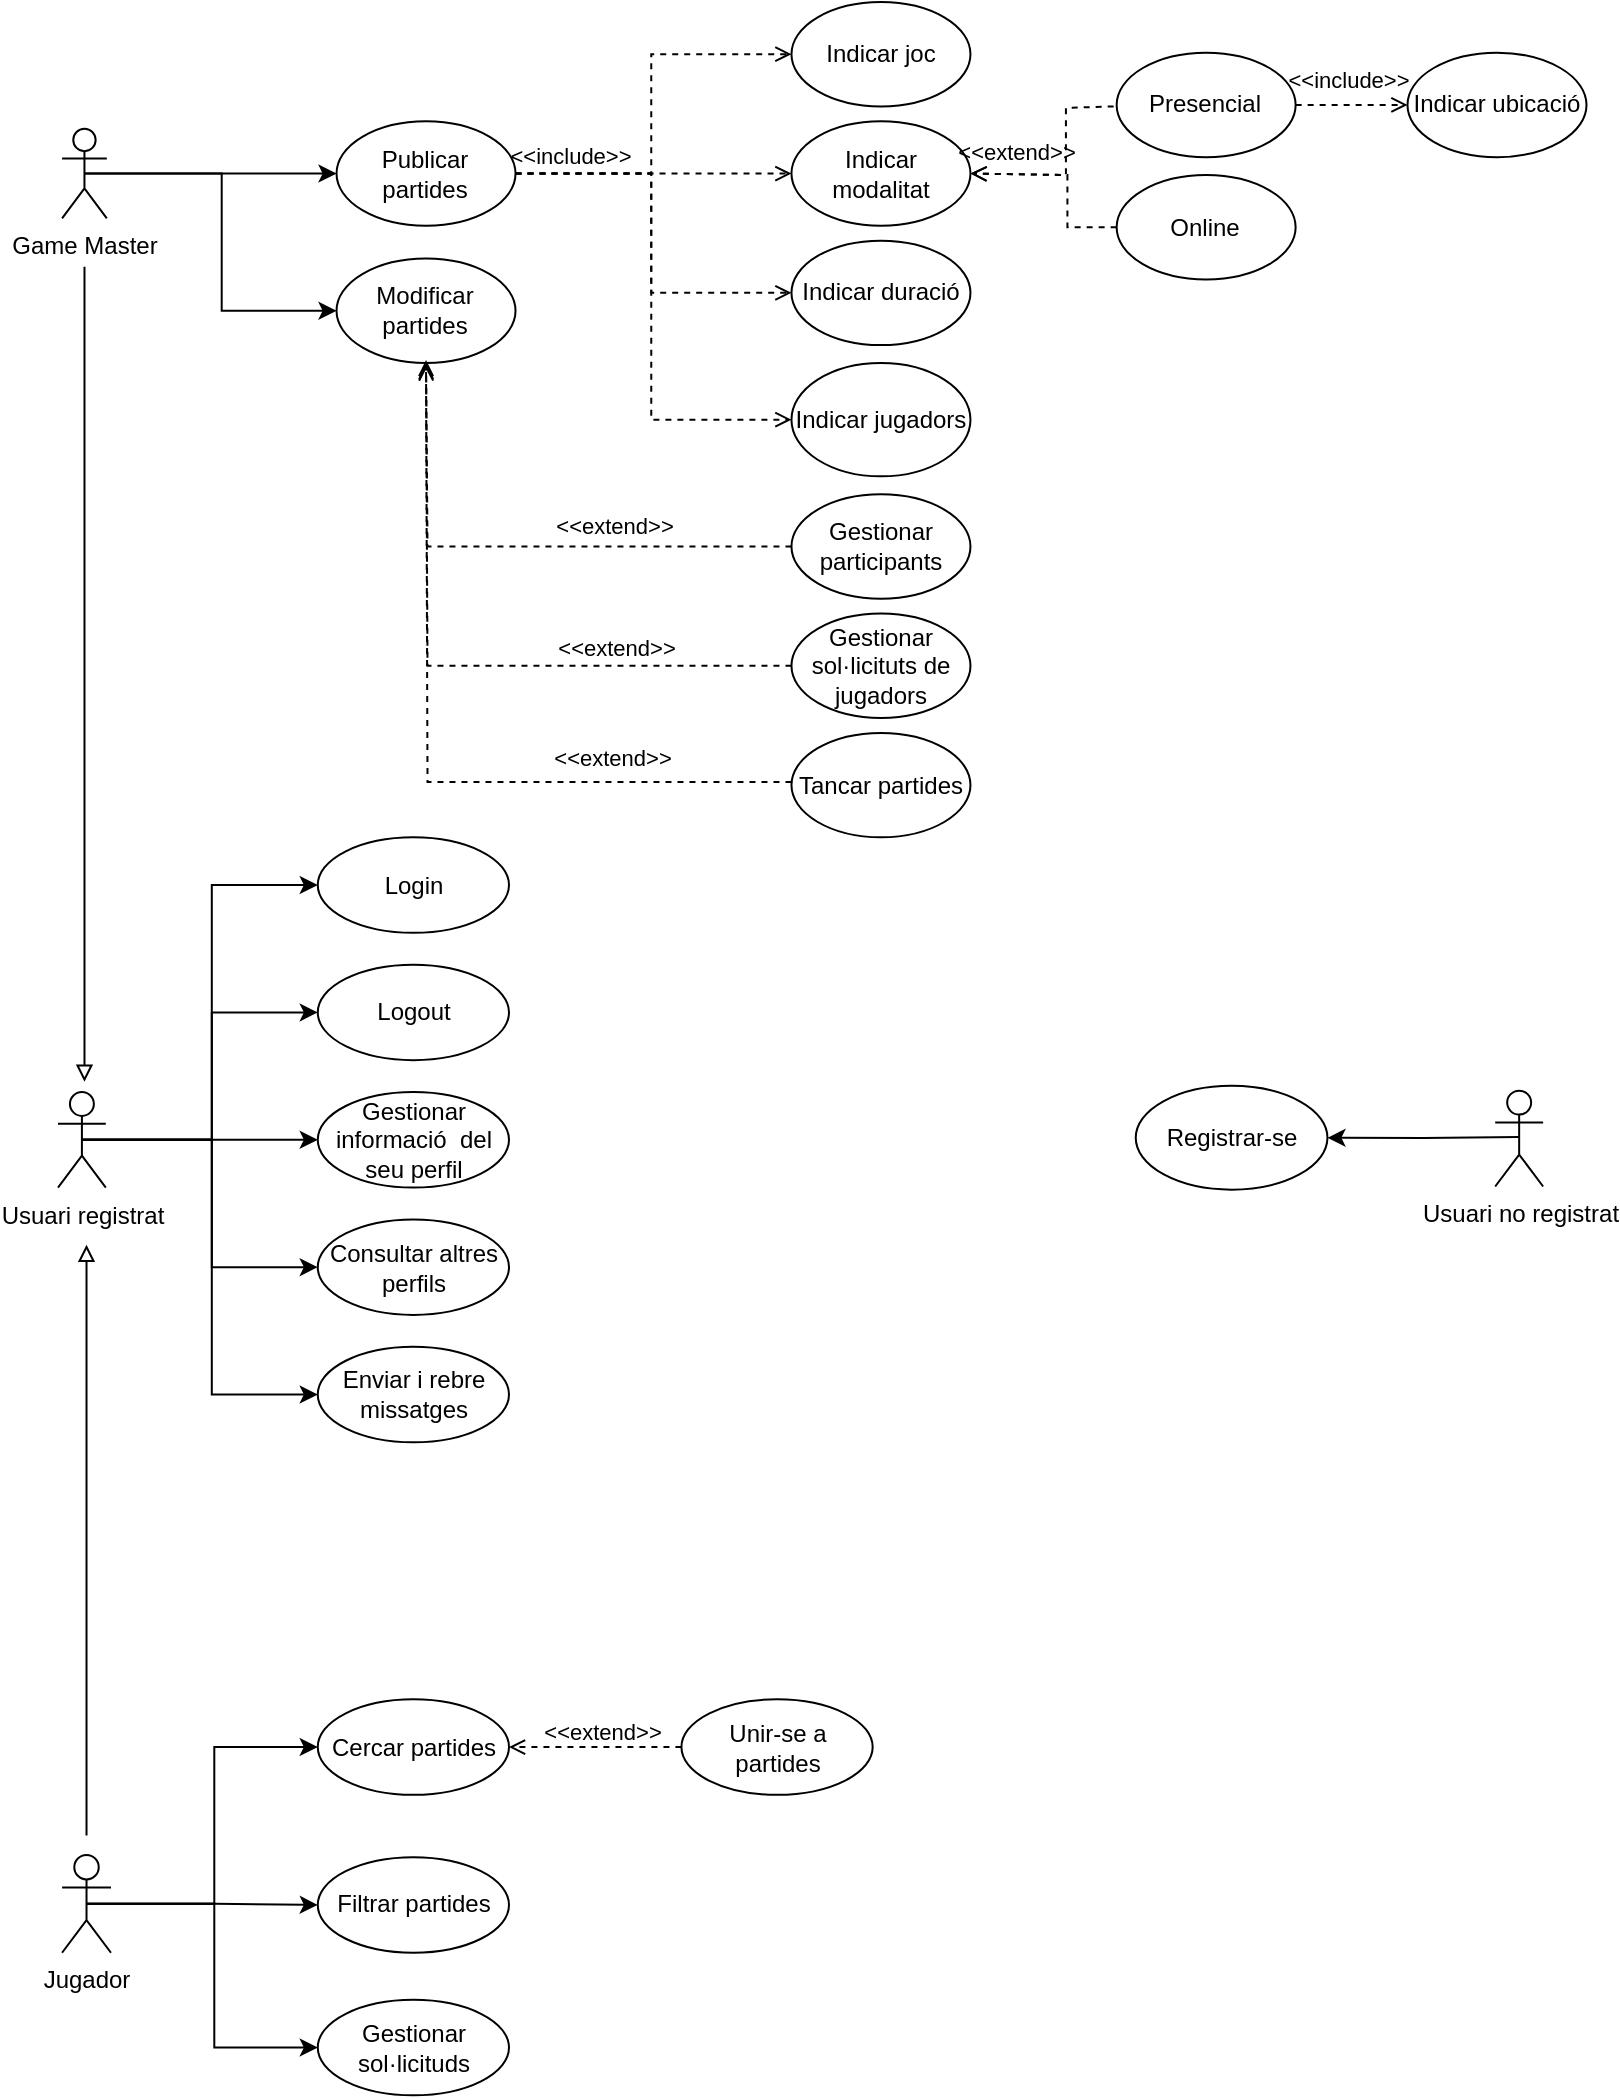 <mxfile version="27.0.6">
  <diagram name="Página-1" id="YoQqCP4p3tRLKwaqa3iC">
    <mxGraphModel dx="1458" dy="796" grid="1" gridSize="10" guides="1" tooltips="1" connect="1" arrows="1" fold="1" page="1" pageScale="1" pageWidth="827" pageHeight="1169" math="0" shadow="0">
      <root>
        <mxCell id="0" />
        <mxCell id="1" parent="0" />
        <mxCell id="9lxZBeyKSvM23oFu4yKc-104" value="" style="group" vertex="1" connectable="0" parent="1">
          <mxGeometry x="31" y="61" width="764.25" height="1046.67" as="geometry" />
        </mxCell>
        <mxCell id="9lxZBeyKSvM23oFu4yKc-92" style="edgeStyle=orthogonalEdgeStyle;rounded=0;orthogonalLoop=1;jettySize=auto;html=1;exitX=0.5;exitY=0.5;exitDx=0;exitDy=0;exitPerimeter=0;entryX=0;entryY=0.5;entryDx=0;entryDy=0;" edge="1" parent="9lxZBeyKSvM23oFu4yKc-104" source="dQ3g4nQFb_6-99uNhmHk-12" target="9lxZBeyKSvM23oFu4yKc-91">
          <mxGeometry relative="1" as="geometry" />
        </mxCell>
        <mxCell id="9lxZBeyKSvM23oFu4yKc-95" style="edgeStyle=orthogonalEdgeStyle;rounded=0;orthogonalLoop=1;jettySize=auto;html=1;exitX=0.5;exitY=0.5;exitDx=0;exitDy=0;exitPerimeter=0;entryX=0;entryY=0.5;entryDx=0;entryDy=0;" edge="1" parent="9lxZBeyKSvM23oFu4yKc-104" source="dQ3g4nQFb_6-99uNhmHk-12" target="9lxZBeyKSvM23oFu4yKc-94">
          <mxGeometry relative="1" as="geometry" />
        </mxCell>
        <mxCell id="9lxZBeyKSvM23oFu4yKc-97" style="edgeStyle=orthogonalEdgeStyle;rounded=0;orthogonalLoop=1;jettySize=auto;html=1;exitX=0.5;exitY=0.5;exitDx=0;exitDy=0;exitPerimeter=0;entryX=0;entryY=0.5;entryDx=0;entryDy=0;" edge="1" parent="9lxZBeyKSvM23oFu4yKc-104" source="dQ3g4nQFb_6-99uNhmHk-12" target="9lxZBeyKSvM23oFu4yKc-96">
          <mxGeometry relative="1" as="geometry" />
        </mxCell>
        <mxCell id="9lxZBeyKSvM23oFu4yKc-101" style="edgeStyle=orthogonalEdgeStyle;rounded=0;orthogonalLoop=1;jettySize=auto;html=1;endArrow=block;endFill=0;" edge="1" parent="9lxZBeyKSvM23oFu4yKc-104">
          <mxGeometry relative="1" as="geometry">
            <mxPoint x="14.261" y="621.381" as="targetPoint" />
            <mxPoint x="14.261" y="916.791" as="sourcePoint" />
          </mxGeometry>
        </mxCell>
        <mxCell id="dQ3g4nQFb_6-99uNhmHk-12" value="Jugador" style="shape=umlActor;verticalLabelPosition=bottom;verticalAlign=top;html=1;outlineConnect=0;" parent="9lxZBeyKSvM23oFu4yKc-104" vertex="1">
          <mxGeometry x="2.037" y="926.468" width="24.448" height="48.896" as="geometry" />
        </mxCell>
        <mxCell id="9lxZBeyKSvM23oFu4yKc-49" value="" style="group" vertex="1" connectable="0" parent="9lxZBeyKSvM23oFu4yKc-104">
          <mxGeometry x="2.037" width="762.213" height="417.649" as="geometry" />
        </mxCell>
        <mxCell id="9lxZBeyKSvM23oFu4yKc-19" style="edgeStyle=orthogonalEdgeStyle;rounded=0;orthogonalLoop=1;jettySize=auto;html=1;exitX=0.5;exitY=0.5;exitDx=0;exitDy=0;exitPerimeter=0;entryX=0;entryY=0.5;entryDx=0;entryDy=0;" edge="1" parent="9lxZBeyKSvM23oFu4yKc-49" source="dQ3g4nQFb_6-99uNhmHk-13" target="dQ3g4nQFb_6-99uNhmHk-27">
          <mxGeometry relative="1" as="geometry" />
        </mxCell>
        <mxCell id="9lxZBeyKSvM23oFu4yKc-40" style="edgeStyle=orthogonalEdgeStyle;rounded=0;orthogonalLoop=1;jettySize=auto;html=1;exitX=0.5;exitY=0.5;exitDx=0;exitDy=0;exitPerimeter=0;entryX=0;entryY=0.5;entryDx=0;entryDy=0;" edge="1" parent="9lxZBeyKSvM23oFu4yKc-49" source="dQ3g4nQFb_6-99uNhmHk-13" target="dQ3g4nQFb_6-99uNhmHk-29">
          <mxGeometry relative="1" as="geometry" />
        </mxCell>
        <mxCell id="dQ3g4nQFb_6-99uNhmHk-13" value="Game Master" style="shape=umlActor;verticalLabelPosition=bottom;verticalAlign=top;html=1;outlineConnect=0;" parent="9lxZBeyKSvM23oFu4yKc-49" vertex="1">
          <mxGeometry y="63.393" width="22.374" height="44.748" as="geometry" />
        </mxCell>
        <mxCell id="dQ3g4nQFb_6-99uNhmHk-27" value="Publicar partides" style="ellipse;whiteSpace=wrap;html=1;" parent="9lxZBeyKSvM23oFu4yKc-49" vertex="1">
          <mxGeometry x="137.228" y="59.664" width="89.497" height="52.206" as="geometry" />
        </mxCell>
        <mxCell id="dQ3g4nQFb_6-99uNhmHk-28" value="Gestionar sol·licituts de jugadors" style="ellipse;whiteSpace=wrap;html=1;" parent="9lxZBeyKSvM23oFu4yKc-49" vertex="1">
          <mxGeometry x="364.699" y="305.779" width="89.497" height="52.206" as="geometry" />
        </mxCell>
        <mxCell id="dQ3g4nQFb_6-99uNhmHk-29" value="Modificar partides" style="ellipse;whiteSpace=wrap;html=1;" parent="9lxZBeyKSvM23oFu4yKc-49" vertex="1">
          <mxGeometry x="137.228" y="128.278" width="89.497" height="52.206" as="geometry" />
        </mxCell>
        <mxCell id="vifOnb5EJLgUsU_zZwA6-9" value="Gestionar participants" style="ellipse;whiteSpace=wrap;html=1;" parent="9lxZBeyKSvM23oFu4yKc-49" vertex="1">
          <mxGeometry x="364.699" y="246.115" width="89.497" height="52.206" as="geometry" />
        </mxCell>
        <mxCell id="x6CcU6tTwecmRvXLGNaY-5" value="Tancar partides" style="ellipse;whiteSpace=wrap;html=1;" parent="9lxZBeyKSvM23oFu4yKc-49" vertex="1">
          <mxGeometry x="364.699" y="365.443" width="89.497" height="52.206" as="geometry" />
        </mxCell>
        <mxCell id="9lxZBeyKSvM23oFu4yKc-20" value="Indicar joc" style="ellipse;whiteSpace=wrap;html=1;" vertex="1" parent="9lxZBeyKSvM23oFu4yKc-49">
          <mxGeometry x="364.699" width="89.497" height="52.206" as="geometry" />
        </mxCell>
        <mxCell id="9lxZBeyKSvM23oFu4yKc-21" value="Indicar modalitat" style="ellipse;whiteSpace=wrap;html=1;" vertex="1" parent="9lxZBeyKSvM23oFu4yKc-49">
          <mxGeometry x="364.699" y="59.664" width="89.497" height="52.206" as="geometry" />
        </mxCell>
        <mxCell id="9lxZBeyKSvM23oFu4yKc-22" value="Indicar duració" style="ellipse;whiteSpace=wrap;html=1;" vertex="1" parent="9lxZBeyKSvM23oFu4yKc-49">
          <mxGeometry x="364.699" y="119.328" width="89.497" height="52.206" as="geometry" />
        </mxCell>
        <mxCell id="9lxZBeyKSvM23oFu4yKc-23" value="Indicar ubicació" style="ellipse;whiteSpace=wrap;html=1;" vertex="1" parent="9lxZBeyKSvM23oFu4yKc-49">
          <mxGeometry x="672.716" y="25.357" width="89.497" height="52.206" as="geometry" />
        </mxCell>
        <mxCell id="9lxZBeyKSvM23oFu4yKc-24" value="Indicar jugadors" style="ellipse;whiteSpace=wrap;html=1;" vertex="1" parent="9lxZBeyKSvM23oFu4yKc-49">
          <mxGeometry x="364.699" y="180.484" width="89.497" height="56.681" as="geometry" />
        </mxCell>
        <mxCell id="9lxZBeyKSvM23oFu4yKc-25" value="&amp;lt;&amp;lt;include&amp;gt;&amp;gt;" style="html=1;verticalAlign=bottom;labelBackgroundColor=none;endArrow=open;endFill=0;dashed=1;rounded=0;entryX=0;entryY=0.5;entryDx=0;entryDy=0;exitX=1;exitY=0.5;exitDx=0;exitDy=0;" edge="1" parent="9lxZBeyKSvM23oFu4yKc-49" source="9lxZBeyKSvM23oFu4yKc-26" target="9lxZBeyKSvM23oFu4yKc-23">
          <mxGeometry x="-0.061" y="3" width="160" relative="1" as="geometry">
            <mxPoint x="652.579" y="41.019" as="sourcePoint" />
            <mxPoint x="704.786" y="111.87" as="targetPoint" />
            <mxPoint as="offset" />
          </mxGeometry>
        </mxCell>
        <mxCell id="9lxZBeyKSvM23oFu4yKc-26" value="Presencial" style="ellipse;whiteSpace=wrap;html=1;" vertex="1" parent="9lxZBeyKSvM23oFu4yKc-49">
          <mxGeometry x="527.284" y="25.357" width="89.497" height="52.206" as="geometry" />
        </mxCell>
        <mxCell id="9lxZBeyKSvM23oFu4yKc-27" value="&amp;lt;&amp;lt;extend&amp;gt;&amp;gt;" style="html=1;verticalAlign=bottom;labelBackgroundColor=none;endArrow=open;endFill=0;dashed=1;rounded=0;entryX=1;entryY=0.5;entryDx=0;entryDy=0;" edge="1" parent="9lxZBeyKSvM23oFu4yKc-49" target="9lxZBeyKSvM23oFu4yKc-21">
          <mxGeometry x="0.557" y="-2" width="160" relative="1" as="geometry">
            <mxPoint x="525.793" y="52.206" as="sourcePoint" />
            <mxPoint x="460.162" y="86.513" as="targetPoint" />
            <mxPoint as="offset" />
            <Array as="points">
              <mxPoint x="501.927" y="52.952" />
              <mxPoint x="501.927" y="86.513" />
            </Array>
          </mxGeometry>
        </mxCell>
        <mxCell id="9lxZBeyKSvM23oFu4yKc-28" value="Online" style="ellipse;whiteSpace=wrap;html=1;" vertex="1" parent="9lxZBeyKSvM23oFu4yKc-49">
          <mxGeometry x="527.284" y="86.513" width="89.497" height="52.206" as="geometry" />
        </mxCell>
        <mxCell id="9lxZBeyKSvM23oFu4yKc-29" value="" style="html=1;verticalAlign=bottom;labelBackgroundColor=none;endArrow=open;endFill=0;dashed=1;rounded=0;exitX=0;exitY=0.5;exitDx=0;exitDy=0;entryX=1;entryY=0.5;entryDx=0;entryDy=0;" edge="1" parent="9lxZBeyKSvM23oFu4yKc-49" source="9lxZBeyKSvM23oFu4yKc-28" target="9lxZBeyKSvM23oFu4yKc-21">
          <mxGeometry x="-0.216" y="30" width="160" relative="1" as="geometry">
            <mxPoint x="528.776" y="112.616" as="sourcePoint" />
            <mxPoint x="454.941" y="86.513" as="targetPoint" />
            <mxPoint as="offset" />
            <Array as="points">
              <mxPoint x="502.673" y="112.616" />
              <mxPoint x="502.673" y="86.513" />
            </Array>
          </mxGeometry>
        </mxCell>
        <mxCell id="9lxZBeyKSvM23oFu4yKc-36" value="&amp;lt;&amp;lt;include&amp;gt;&amp;gt;" style="html=1;verticalAlign=bottom;labelBackgroundColor=none;endArrow=open;endFill=0;dashed=1;rounded=0;entryX=0;entryY=0.5;entryDx=0;entryDy=0;exitX=1;exitY=0.5;exitDx=0;exitDy=0;" edge="1" parent="9lxZBeyKSvM23oFu4yKc-49" source="dQ3g4nQFb_6-99uNhmHk-27" target="9lxZBeyKSvM23oFu4yKc-21">
          <mxGeometry x="-0.611" width="160" relative="1" as="geometry">
            <mxPoint x="197.638" y="149.16" as="sourcePoint" />
            <mxPoint x="253.574" y="149.16" as="targetPoint" />
            <mxPoint as="offset" />
          </mxGeometry>
        </mxCell>
        <mxCell id="9lxZBeyKSvM23oFu4yKc-37" value="" style="html=1;verticalAlign=bottom;labelBackgroundColor=none;endArrow=open;endFill=0;dashed=1;rounded=0;entryX=0;entryY=0.5;entryDx=0;entryDy=0;exitX=1;exitY=0.5;exitDx=0;exitDy=0;" edge="1" parent="9lxZBeyKSvM23oFu4yKc-49" source="dQ3g4nQFb_6-99uNhmHk-27" target="9lxZBeyKSvM23oFu4yKc-20">
          <mxGeometry x="-0.611" width="160" relative="1" as="geometry">
            <mxPoint x="234.183" y="93.225" as="sourcePoint" />
            <mxPoint x="372.157" y="93.225" as="targetPoint" />
            <mxPoint as="offset" />
            <Array as="points">
              <mxPoint x="294.593" y="85.767" />
              <mxPoint x="294.593" y="26.103" />
            </Array>
          </mxGeometry>
        </mxCell>
        <mxCell id="9lxZBeyKSvM23oFu4yKc-38" value="" style="html=1;verticalAlign=bottom;labelBackgroundColor=none;endArrow=open;endFill=0;dashed=1;rounded=0;entryX=0;entryY=0.5;entryDx=0;entryDy=0;exitX=1;exitY=0.5;exitDx=0;exitDy=0;" edge="1" parent="9lxZBeyKSvM23oFu4yKc-49" source="dQ3g4nQFb_6-99uNhmHk-27" target="9lxZBeyKSvM23oFu4yKc-22">
          <mxGeometry x="-0.611" width="160" relative="1" as="geometry">
            <mxPoint x="234.183" y="93.225" as="sourcePoint" />
            <mxPoint x="372.157" y="33.561" as="targetPoint" />
            <mxPoint as="offset" />
            <Array as="points">
              <mxPoint x="294.593" y="85.767" />
              <mxPoint x="294.593" y="145.431" />
            </Array>
          </mxGeometry>
        </mxCell>
        <mxCell id="9lxZBeyKSvM23oFu4yKc-39" value="" style="html=1;verticalAlign=bottom;labelBackgroundColor=none;endArrow=open;endFill=0;dashed=1;rounded=0;entryX=0;entryY=0.5;entryDx=0;entryDy=0;exitX=1;exitY=0.5;exitDx=0;exitDy=0;" edge="1" parent="9lxZBeyKSvM23oFu4yKc-49" source="dQ3g4nQFb_6-99uNhmHk-27" target="9lxZBeyKSvM23oFu4yKc-24">
          <mxGeometry x="-0.611" width="160" relative="1" as="geometry">
            <mxPoint x="220.012" y="149.16" as="sourcePoint" />
            <mxPoint x="357.986" y="209.57" as="targetPoint" />
            <mxPoint as="offset" />
            <Array as="points">
              <mxPoint x="294.593" y="85.767" />
              <mxPoint x="294.593" y="208.825" />
            </Array>
          </mxGeometry>
        </mxCell>
        <mxCell id="9lxZBeyKSvM23oFu4yKc-41" value="" style="html=1;verticalAlign=bottom;labelBackgroundColor=none;endArrow=open;endFill=0;dashed=1;rounded=0;entryX=0.5;entryY=1;entryDx=0;entryDy=0;exitX=0;exitY=0.5;exitDx=0;exitDy=0;" edge="1" parent="9lxZBeyKSvM23oFu4yKc-49" source="vifOnb5EJLgUsU_zZwA6-9" target="dQ3g4nQFb_6-99uNhmHk-29">
          <mxGeometry x="-0.216" y="30" width="160" relative="1" as="geometry">
            <mxPoint x="361.715" y="268.489" as="sourcePoint" />
            <mxPoint x="413.922" y="283.405" as="targetPoint" />
            <mxPoint as="offset" />
            <Array as="points">
              <mxPoint x="182.722" y="272.218" />
            </Array>
          </mxGeometry>
        </mxCell>
        <mxCell id="9lxZBeyKSvM23oFu4yKc-42" value="&amp;lt;&amp;lt;extend&amp;gt;&amp;gt;" style="edgeLabel;html=1;align=center;verticalAlign=middle;resizable=0;points=[];" vertex="1" connectable="0" parent="9lxZBeyKSvM23oFu4yKc-41">
          <mxGeometry x="-0.352" y="1" relative="1" as="geometry">
            <mxPoint y="-11" as="offset" />
          </mxGeometry>
        </mxCell>
        <mxCell id="9lxZBeyKSvM23oFu4yKc-45" value="&amp;lt;&amp;lt;extend&amp;gt;&amp;gt;" style="edgeLabel;html=1;align=center;verticalAlign=middle;resizable=0;points=[];" vertex="1" connectable="0" parent="9lxZBeyKSvM23oFu4yKc-41">
          <mxGeometry x="-0.352" y="1" relative="1" as="geometry">
            <mxPoint x="1" y="50" as="offset" />
          </mxGeometry>
        </mxCell>
        <mxCell id="9lxZBeyKSvM23oFu4yKc-43" value="" style="html=1;verticalAlign=bottom;labelBackgroundColor=none;endArrow=open;endFill=0;dashed=1;rounded=0;exitX=0;exitY=0.5;exitDx=0;exitDy=0;" edge="1" parent="9lxZBeyKSvM23oFu4yKc-49" source="dQ3g4nQFb_6-99uNhmHk-28">
          <mxGeometry x="-0.216" y="30" width="160" relative="1" as="geometry">
            <mxPoint x="357.986" y="328.899" as="sourcePoint" />
            <mxPoint x="181.976" y="181.23" as="targetPoint" />
            <mxPoint as="offset" />
            <Array as="points">
              <mxPoint x="182.722" y="331.882" />
            </Array>
          </mxGeometry>
        </mxCell>
        <mxCell id="9lxZBeyKSvM23oFu4yKc-46" value="" style="html=1;verticalAlign=bottom;labelBackgroundColor=none;endArrow=open;endFill=0;dashed=1;rounded=0;exitX=0;exitY=0.5;exitDx=0;exitDy=0;" edge="1" parent="9lxZBeyKSvM23oFu4yKc-49">
          <mxGeometry x="-0.216" y="30" width="160" relative="1" as="geometry">
            <mxPoint x="364.699" y="390.055" as="sourcePoint" />
            <mxPoint x="181.976" y="178.993" as="targetPoint" />
            <mxPoint as="offset" />
            <Array as="points">
              <mxPoint x="182.722" y="390.055" />
            </Array>
          </mxGeometry>
        </mxCell>
        <mxCell id="9lxZBeyKSvM23oFu4yKc-47" value="&amp;lt;&amp;lt;extend&amp;gt;&amp;gt;" style="edgeLabel;html=1;align=center;verticalAlign=middle;resizable=0;points=[];" vertex="1" connectable="0" parent="9lxZBeyKSvM23oFu4yKc-46">
          <mxGeometry x="-0.352" y="1" relative="1" as="geometry">
            <mxPoint x="38" y="-13" as="offset" />
          </mxGeometry>
        </mxCell>
        <mxCell id="9lxZBeyKSvM23oFu4yKc-50" value="" style="group" vertex="1" connectable="0" parent="9lxZBeyKSvM23oFu4yKc-104">
          <mxGeometry y="417.649" width="225.501" height="302.49" as="geometry" />
        </mxCell>
        <mxCell id="9lxZBeyKSvM23oFu4yKc-9" style="edgeStyle=orthogonalEdgeStyle;rounded=0;orthogonalLoop=1;jettySize=auto;html=1;exitX=0.5;exitY=0.5;exitDx=0;exitDy=0;exitPerimeter=0;" edge="1" parent="9lxZBeyKSvM23oFu4yKc-50" source="dQ3g4nQFb_6-99uNhmHk-1" target="dQ3g4nQFb_6-99uNhmHk-40">
          <mxGeometry relative="1" as="geometry" />
        </mxCell>
        <mxCell id="9lxZBeyKSvM23oFu4yKc-10" style="edgeStyle=orthogonalEdgeStyle;rounded=0;orthogonalLoop=1;jettySize=auto;html=1;exitX=0.5;exitY=0.5;exitDx=0;exitDy=0;exitPerimeter=0;entryX=0;entryY=0.5;entryDx=0;entryDy=0;" edge="1" parent="9lxZBeyKSvM23oFu4yKc-50" source="dQ3g4nQFb_6-99uNhmHk-1" target="dQ3g4nQFb_6-99uNhmHk-4">
          <mxGeometry relative="1" as="geometry" />
        </mxCell>
        <mxCell id="9lxZBeyKSvM23oFu4yKc-11" style="edgeStyle=orthogonalEdgeStyle;rounded=0;orthogonalLoop=1;jettySize=auto;html=1;exitX=0.5;exitY=0.5;exitDx=0;exitDy=0;exitPerimeter=0;entryX=0;entryY=0.5;entryDx=0;entryDy=0;" edge="1" parent="9lxZBeyKSvM23oFu4yKc-50" source="dQ3g4nQFb_6-99uNhmHk-1" target="dQ3g4nQFb_6-99uNhmHk-8">
          <mxGeometry relative="1" as="geometry" />
        </mxCell>
        <mxCell id="9lxZBeyKSvM23oFu4yKc-13" style="edgeStyle=orthogonalEdgeStyle;rounded=0;orthogonalLoop=1;jettySize=auto;html=1;exitX=0.5;exitY=0.5;exitDx=0;exitDy=0;exitPerimeter=0;entryX=0;entryY=0.5;entryDx=0;entryDy=0;" edge="1" parent="9lxZBeyKSvM23oFu4yKc-50" source="dQ3g4nQFb_6-99uNhmHk-1" target="9lxZBeyKSvM23oFu4yKc-12">
          <mxGeometry relative="1" as="geometry" />
        </mxCell>
        <mxCell id="9lxZBeyKSvM23oFu4yKc-14" style="edgeStyle=orthogonalEdgeStyle;rounded=0;orthogonalLoop=1;jettySize=auto;html=1;exitX=0.5;exitY=0.5;exitDx=0;exitDy=0;exitPerimeter=0;entryX=0;entryY=0.5;entryDx=0;entryDy=0;" edge="1" parent="9lxZBeyKSvM23oFu4yKc-50" source="dQ3g4nQFb_6-99uNhmHk-1" target="dQ3g4nQFb_6-99uNhmHk-6">
          <mxGeometry relative="1" as="geometry" />
        </mxCell>
        <mxCell id="dQ3g4nQFb_6-99uNhmHk-1" value="Usuari registrat" style="shape=umlActor;verticalLabelPosition=bottom;verticalAlign=top;html=1;outlineConnect=0;" parent="9lxZBeyKSvM23oFu4yKc-50" vertex="1">
          <mxGeometry y="127.364" width="23.905" height="47.762" as="geometry" />
        </mxCell>
        <mxCell id="dQ3g4nQFb_6-99uNhmHk-4" value="Logout" style="ellipse;whiteSpace=wrap;html=1;" parent="9lxZBeyKSvM23oFu4yKc-50" vertex="1">
          <mxGeometry x="129.882" y="63.682" width="95.619" height="47.762" as="geometry" />
        </mxCell>
        <mxCell id="dQ3g4nQFb_6-99uNhmHk-6" value="Enviar i rebre missatges" style="ellipse;whiteSpace=wrap;html=1;" parent="9lxZBeyKSvM23oFu4yKc-50" vertex="1">
          <mxGeometry x="129.882" y="254.729" width="95.619" height="47.762" as="geometry" />
        </mxCell>
        <mxCell id="dQ3g4nQFb_6-99uNhmHk-8" value="Consultar altres perfils" style="ellipse;whiteSpace=wrap;html=1;" parent="9lxZBeyKSvM23oFu4yKc-50" vertex="1">
          <mxGeometry x="129.882" y="191.046" width="95.619" height="47.762" as="geometry" />
        </mxCell>
        <mxCell id="dQ3g4nQFb_6-99uNhmHk-40" value="Gestionar informació&amp;nbsp; del seu&amp;nbsp;&lt;span style=&quot;color: light-dark(rgb(0, 0, 0), rgb(255, 255, 255)); background-color: transparent;&quot;&gt;perfil&lt;/span&gt;" style="ellipse;whiteSpace=wrap;html=1;" parent="9lxZBeyKSvM23oFu4yKc-50" vertex="1">
          <mxGeometry x="129.882" y="127.364" width="95.619" height="47.762" as="geometry" />
        </mxCell>
        <mxCell id="9lxZBeyKSvM23oFu4yKc-12" value="Login" style="ellipse;whiteSpace=wrap;html=1;" vertex="1" parent="9lxZBeyKSvM23oFu4yKc-50">
          <mxGeometry x="129.882" width="95.619" height="47.762" as="geometry" />
        </mxCell>
        <mxCell id="9lxZBeyKSvM23oFu4yKc-51" value="" style="group" vertex="1" connectable="0" parent="9lxZBeyKSvM23oFu4yKc-104">
          <mxGeometry x="538.871" y="541.925" width="203.691" height="51.921" as="geometry" />
        </mxCell>
        <mxCell id="9lxZBeyKSvM23oFu4yKc-6" style="edgeStyle=orthogonalEdgeStyle;rounded=0;orthogonalLoop=1;jettySize=auto;html=1;exitX=0.5;exitY=0.5;exitDx=0;exitDy=0;exitPerimeter=0;entryX=1;entryY=0.5;entryDx=0;entryDy=0;" edge="1" parent="9lxZBeyKSvM23oFu4yKc-51" target="9lxZBeyKSvM23oFu4yKc-5">
          <mxGeometry relative="1" as="geometry">
            <mxPoint x="191.709" y="25.561" as="sourcePoint" />
            <mxPoint x="112.629" y="27.558" as="targetPoint" />
          </mxGeometry>
        </mxCell>
        <mxCell id="9lxZBeyKSvM23oFu4yKc-1" value="Usuari no registrat" style="shape=umlActor;verticalLabelPosition=bottom;verticalAlign=top;html=1;outlineConnect=0;" vertex="1" parent="9lxZBeyKSvM23oFu4yKc-51">
          <mxGeometry x="179.728" y="2.396" width="23.964" height="47.927" as="geometry" />
        </mxCell>
        <mxCell id="9lxZBeyKSvM23oFu4yKc-5" value="Registrar-se" style="ellipse;whiteSpace=wrap;html=1;" vertex="1" parent="9lxZBeyKSvM23oFu4yKc-51">
          <mxGeometry width="95.855" height="51.921" as="geometry" />
        </mxCell>
        <mxCell id="9lxZBeyKSvM23oFu4yKc-91" value="Cercar partides" style="ellipse;whiteSpace=wrap;html=1;" vertex="1" parent="9lxZBeyKSvM23oFu4yKc-104">
          <mxGeometry x="129.882" y="848.656" width="95.619" height="47.762" as="geometry" />
        </mxCell>
        <mxCell id="9lxZBeyKSvM23oFu4yKc-94" value="Filtrar partides" style="ellipse;whiteSpace=wrap;html=1;" vertex="1" parent="9lxZBeyKSvM23oFu4yKc-104">
          <mxGeometry x="129.882" y="927.602" width="95.619" height="47.762" as="geometry" />
        </mxCell>
        <mxCell id="9lxZBeyKSvM23oFu4yKc-96" value="Gestionar sol·licituds" style="ellipse;whiteSpace=wrap;html=1;" vertex="1" parent="9lxZBeyKSvM23oFu4yKc-104">
          <mxGeometry x="129.882" y="998.908" width="95.619" height="47.762" as="geometry" />
        </mxCell>
        <mxCell id="9lxZBeyKSvM23oFu4yKc-99" value="" style="edgeStyle=orthogonalEdgeStyle;rounded=0;orthogonalLoop=1;jettySize=auto;html=1;dashed=1;endArrow=open;endFill=0;" edge="1" parent="9lxZBeyKSvM23oFu4yKc-104" source="9lxZBeyKSvM23oFu4yKc-98" target="9lxZBeyKSvM23oFu4yKc-91">
          <mxGeometry relative="1" as="geometry" />
        </mxCell>
        <mxCell id="9lxZBeyKSvM23oFu4yKc-100" value="&amp;lt;&amp;lt;extend&amp;gt;&amp;gt;" style="edgeLabel;html=1;align=center;verticalAlign=middle;resizable=0;points=[];" vertex="1" connectable="0" parent="9lxZBeyKSvM23oFu4yKc-99">
          <mxGeometry x="-0.14" y="2" relative="1" as="geometry">
            <mxPoint x="-3" y="-10" as="offset" />
          </mxGeometry>
        </mxCell>
        <mxCell id="9lxZBeyKSvM23oFu4yKc-98" value="Unir-se a partides" style="ellipse;whiteSpace=wrap;html=1;" vertex="1" parent="9lxZBeyKSvM23oFu4yKc-104">
          <mxGeometry x="311.713" y="848.656" width="95.619" height="47.762" as="geometry" />
        </mxCell>
        <mxCell id="9lxZBeyKSvM23oFu4yKc-103" value="" style="edgeStyle=orthogonalEdgeStyle;rounded=0;orthogonalLoop=1;jettySize=auto;html=1;endArrow=block;endFill=0;" edge="1" parent="9lxZBeyKSvM23oFu4yKc-104">
          <mxGeometry relative="1" as="geometry">
            <mxPoint x="13.243" y="132.425" as="sourcePoint" />
            <mxPoint x="13.243" y="539.888" as="targetPoint" />
          </mxGeometry>
        </mxCell>
      </root>
    </mxGraphModel>
  </diagram>
</mxfile>
